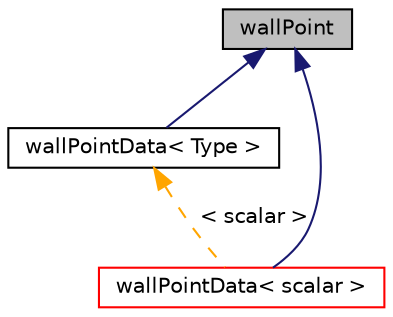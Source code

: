digraph "wallPoint"
{
  bgcolor="transparent";
  edge [fontname="Helvetica",fontsize="10",labelfontname="Helvetica",labelfontsize="10"];
  node [fontname="Helvetica",fontsize="10",shape=record];
  Node1 [label="wallPoint",height=0.2,width=0.4,color="black", fillcolor="grey75", style="filled", fontcolor="black"];
  Node1 -> Node2 [dir="back",color="midnightblue",fontsize="10",style="solid",fontname="Helvetica"];
  Node2 [label="wallPointData\< Type \>",height=0.2,width=0.4,color="black",URL="$a02960.html",tooltip="Holds information (coordinate and normal) regarding nearest wall point. "];
  Node2 -> Node3 [dir="back",color="orange",fontsize="10",style="dashed",label=" \< scalar \>" ,fontname="Helvetica"];
  Node3 [label="wallPointData\< scalar \>",height=0.2,width=0.4,color="red",URL="$a02960.html"];
  Node1 -> Node3 [dir="back",color="midnightblue",fontsize="10",style="solid",fontname="Helvetica"];
}
